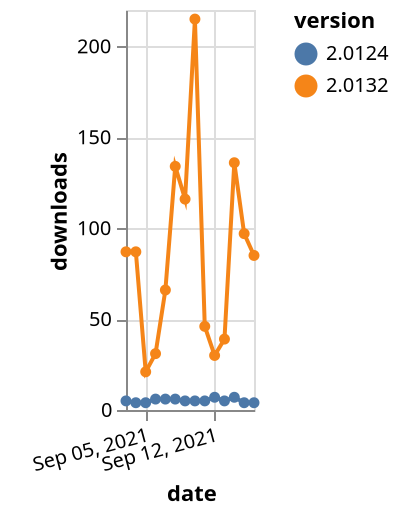 {"$schema": "https://vega.github.io/schema/vega-lite/v5.json", "description": "A simple bar chart with embedded data.", "data": {"values": [{"date": "2021-09-03", "total": 21226, "delta": 5, "version": "2.0124"}, {"date": "2021-09-04", "total": 21230, "delta": 4, "version": "2.0124"}, {"date": "2021-09-05", "total": 21234, "delta": 4, "version": "2.0124"}, {"date": "2021-09-06", "total": 21240, "delta": 6, "version": "2.0124"}, {"date": "2021-09-07", "total": 21246, "delta": 6, "version": "2.0124"}, {"date": "2021-09-08", "total": 21252, "delta": 6, "version": "2.0124"}, {"date": "2021-09-09", "total": 21257, "delta": 5, "version": "2.0124"}, {"date": "2021-09-10", "total": 21262, "delta": 5, "version": "2.0124"}, {"date": "2021-09-11", "total": 21267, "delta": 5, "version": "2.0124"}, {"date": "2021-09-12", "total": 21274, "delta": 7, "version": "2.0124"}, {"date": "2021-09-13", "total": 21279, "delta": 5, "version": "2.0124"}, {"date": "2021-09-14", "total": 21286, "delta": 7, "version": "2.0124"}, {"date": "2021-09-15", "total": 21290, "delta": 4, "version": "2.0124"}, {"date": "2021-09-16", "total": 21294, "delta": 4, "version": "2.0124"}, {"date": "2021-09-03", "total": 83065, "delta": 87, "version": "2.0132"}, {"date": "2021-09-04", "total": 83152, "delta": 87, "version": "2.0132"}, {"date": "2021-09-05", "total": 83173, "delta": 21, "version": "2.0132"}, {"date": "2021-09-06", "total": 83204, "delta": 31, "version": "2.0132"}, {"date": "2021-09-07", "total": 83270, "delta": 66, "version": "2.0132"}, {"date": "2021-09-08", "total": 83404, "delta": 134, "version": "2.0132"}, {"date": "2021-09-09", "total": 83520, "delta": 116, "version": "2.0132"}, {"date": "2021-09-10", "total": 83735, "delta": 215, "version": "2.0132"}, {"date": "2021-09-11", "total": 83781, "delta": 46, "version": "2.0132"}, {"date": "2021-09-12", "total": 83811, "delta": 30, "version": "2.0132"}, {"date": "2021-09-13", "total": 83850, "delta": 39, "version": "2.0132"}, {"date": "2021-09-14", "total": 83986, "delta": 136, "version": "2.0132"}, {"date": "2021-09-15", "total": 84083, "delta": 97, "version": "2.0132"}, {"date": "2021-09-16", "total": 84168, "delta": 85, "version": "2.0132"}]}, "width": "container", "mark": {"type": "line", "point": {"filled": true}}, "encoding": {"x": {"field": "date", "type": "temporal", "timeUnit": "yearmonthdate", "title": "date", "axis": {"labelAngle": -15}}, "y": {"field": "delta", "type": "quantitative", "title": "downloads"}, "color": {"field": "version", "type": "nominal"}, "tooltip": {"field": "delta"}}}